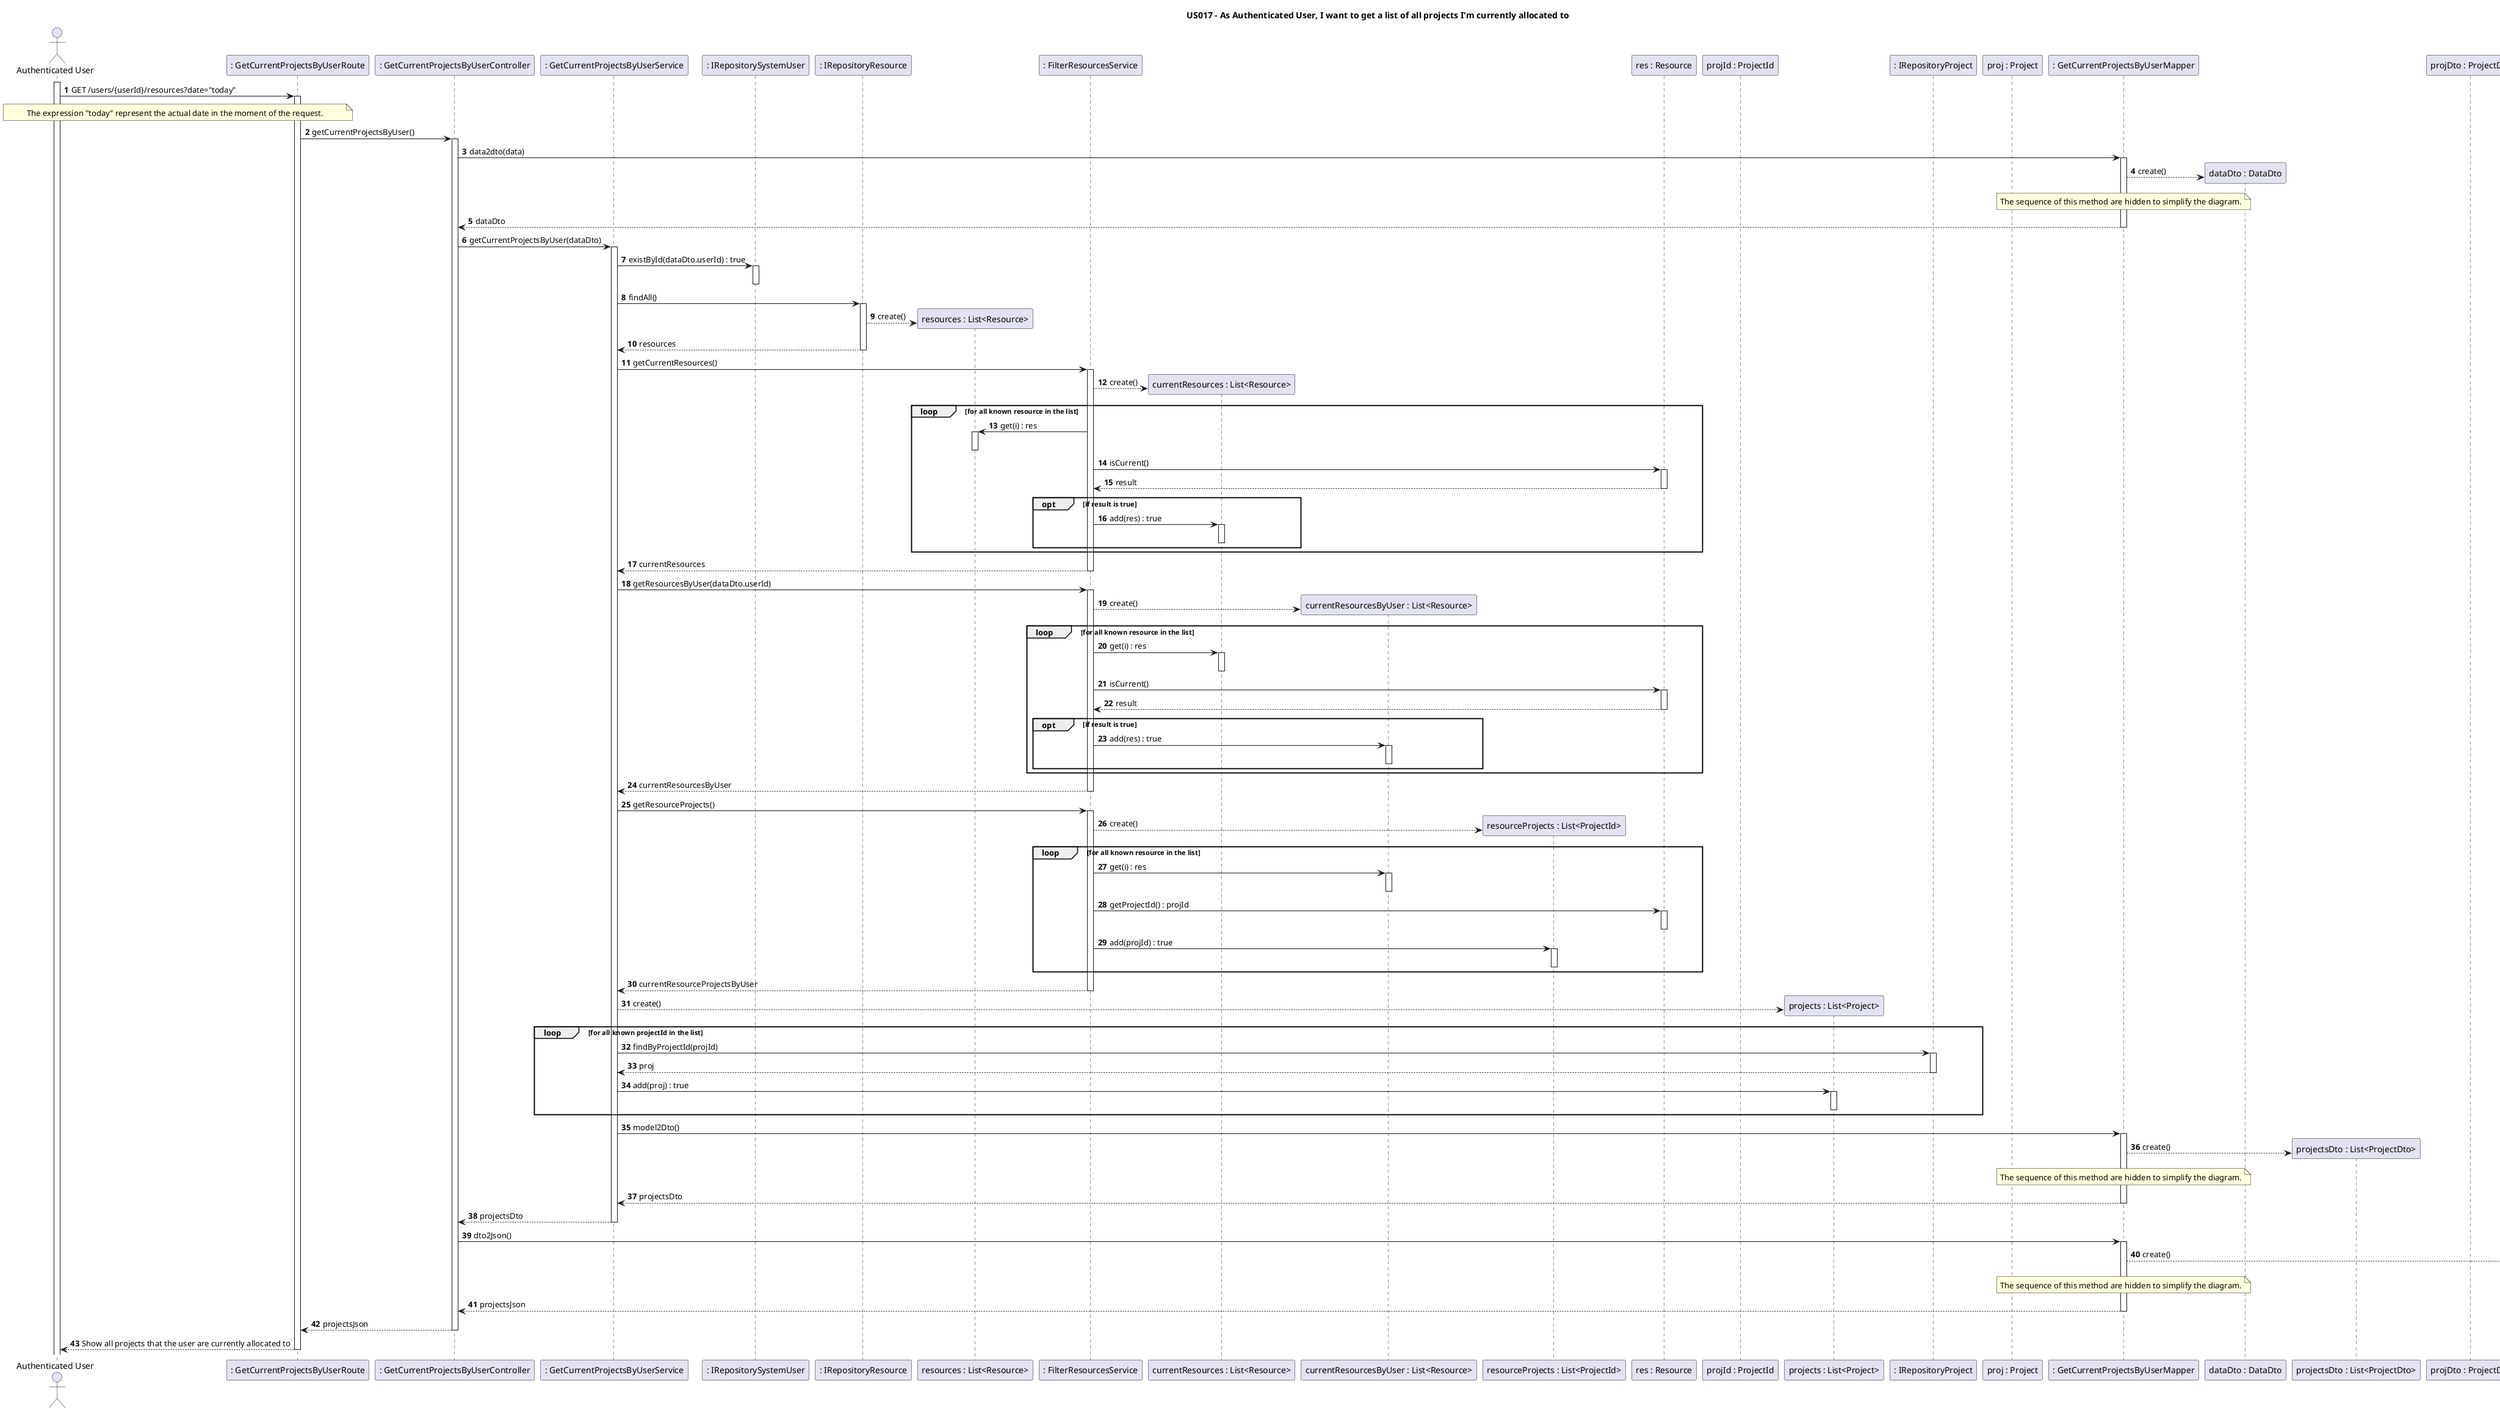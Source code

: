 @startuml
'https://plantuml.com/sequence-diagram

title US017 - As Authenticated User, I want to get a list of all projects I'm currently allocated to

autonumber

actor "Authenticated User" as actor
participant ": GetCurrentProjectsByUserRoute" as route
participant ": GetCurrentProjectsByUserController" as ctrl
participant ": GetCurrentProjectsByUserService" as srv
participant ": IRepositorySystemUser" as userStore
participant ": IRepositoryResource" as resStore
participant "resources : List<Resource>" as resList
participant ": FilterResourcesService" as dsrv
participant "currentResources : List<Resource>" as resList2
participant "currentResourcesByUser : List<Resource>" as resList3
participant "resourceProjects : List<ProjectId>" as resList4
participant "res : Resource" as res
participant "projId : ProjectId" as pId
participant "projects : List<Project>" as projList
participant ": IRepositoryProject" as projStore
participant "proj : Project" as proj
participant ": GetCurrentProjectsByUserMapper" as map
participant "dataDto : DataDto" as dataDto
participant "projectsDto : List<ProjectDto>" as listDto
participant "projDto : ProjectDto" as dto
participant "projectsJson : List<ProjectJson>" as listJson
participant "projJson : ProjectJson" as json

activate actor
autoactivate on

actor -> route : GET /users/{userId}/resources?date="today"
note over actor, route : The expression "today" represent the actual date in the moment of the request.
route -> ctrl : getCurrentProjectsByUser()
ctrl -> map : data2dto(data)
map --> dataDto**: create()
note over map : The sequence of this method are hidden to simplify the diagram.
map --> ctrl : dataDto
ctrl -> srv : getCurrentProjectsByUser(dataDto)
srv -> userStore : existById(dataDto.userId) : true
deactivate
srv -> resStore : findAll()
resStore --> resList** : create()
resStore --> srv : resources
srv -> dsrv : getCurrentResources()
dsrv --> resList2**: create()
loop for all known resource in the list
dsrv -> resList : get(i) : res
deactivate
dsrv -> res : isCurrent()
res --> dsrv : result
opt if result is true
dsrv -> resList2 : add(res) : true
deactivate
end
end
dsrv --> srv : currentResources
srv -> dsrv : getResourcesByUser(dataDto.userId)
dsrv --> resList3**: create()
loop for all known resource in the list
dsrv -> resList2 : get(i) : res
deactivate
dsrv -> res : isCurrent()
res --> dsrv : result
opt if result is true
dsrv -> resList3 : add(res) : true
deactivate
end
end
dsrv --> srv : currentResourcesByUser
srv -> dsrv : getResourceProjects()
dsrv --> resList4**: create()
loop for all known resource in the list
dsrv -> resList3 : get(i) : res
deactivate
dsrv -> res : getProjectId() : projId
deactivate
dsrv -> resList4 : add(projId) : true
deactivate
end
dsrv --> srv : currentResourceProjectsByUser
srv --> projList**: create()
loop for all known projectId in the list
srv -> projStore : findByProjectId(projId)
projStore --> srv : proj
srv -> projList : add(proj) : true
deactivate
end
srv -> map : model2Dto()
map --> listDto**: create()
note over map : The sequence of this method are hidden to simplify the diagram.
map --> srv : projectsDto
srv --> ctrl : projectsDto
ctrl -> map : dto2Json()
map --> listJson**: create()
note over map : The sequence of this method are hidden to simplify the diagram.
map --> ctrl : projectsJson
ctrl --> route : projectsJson
route --> actor : Show all projects that the user are currently allocated to


@enduml
